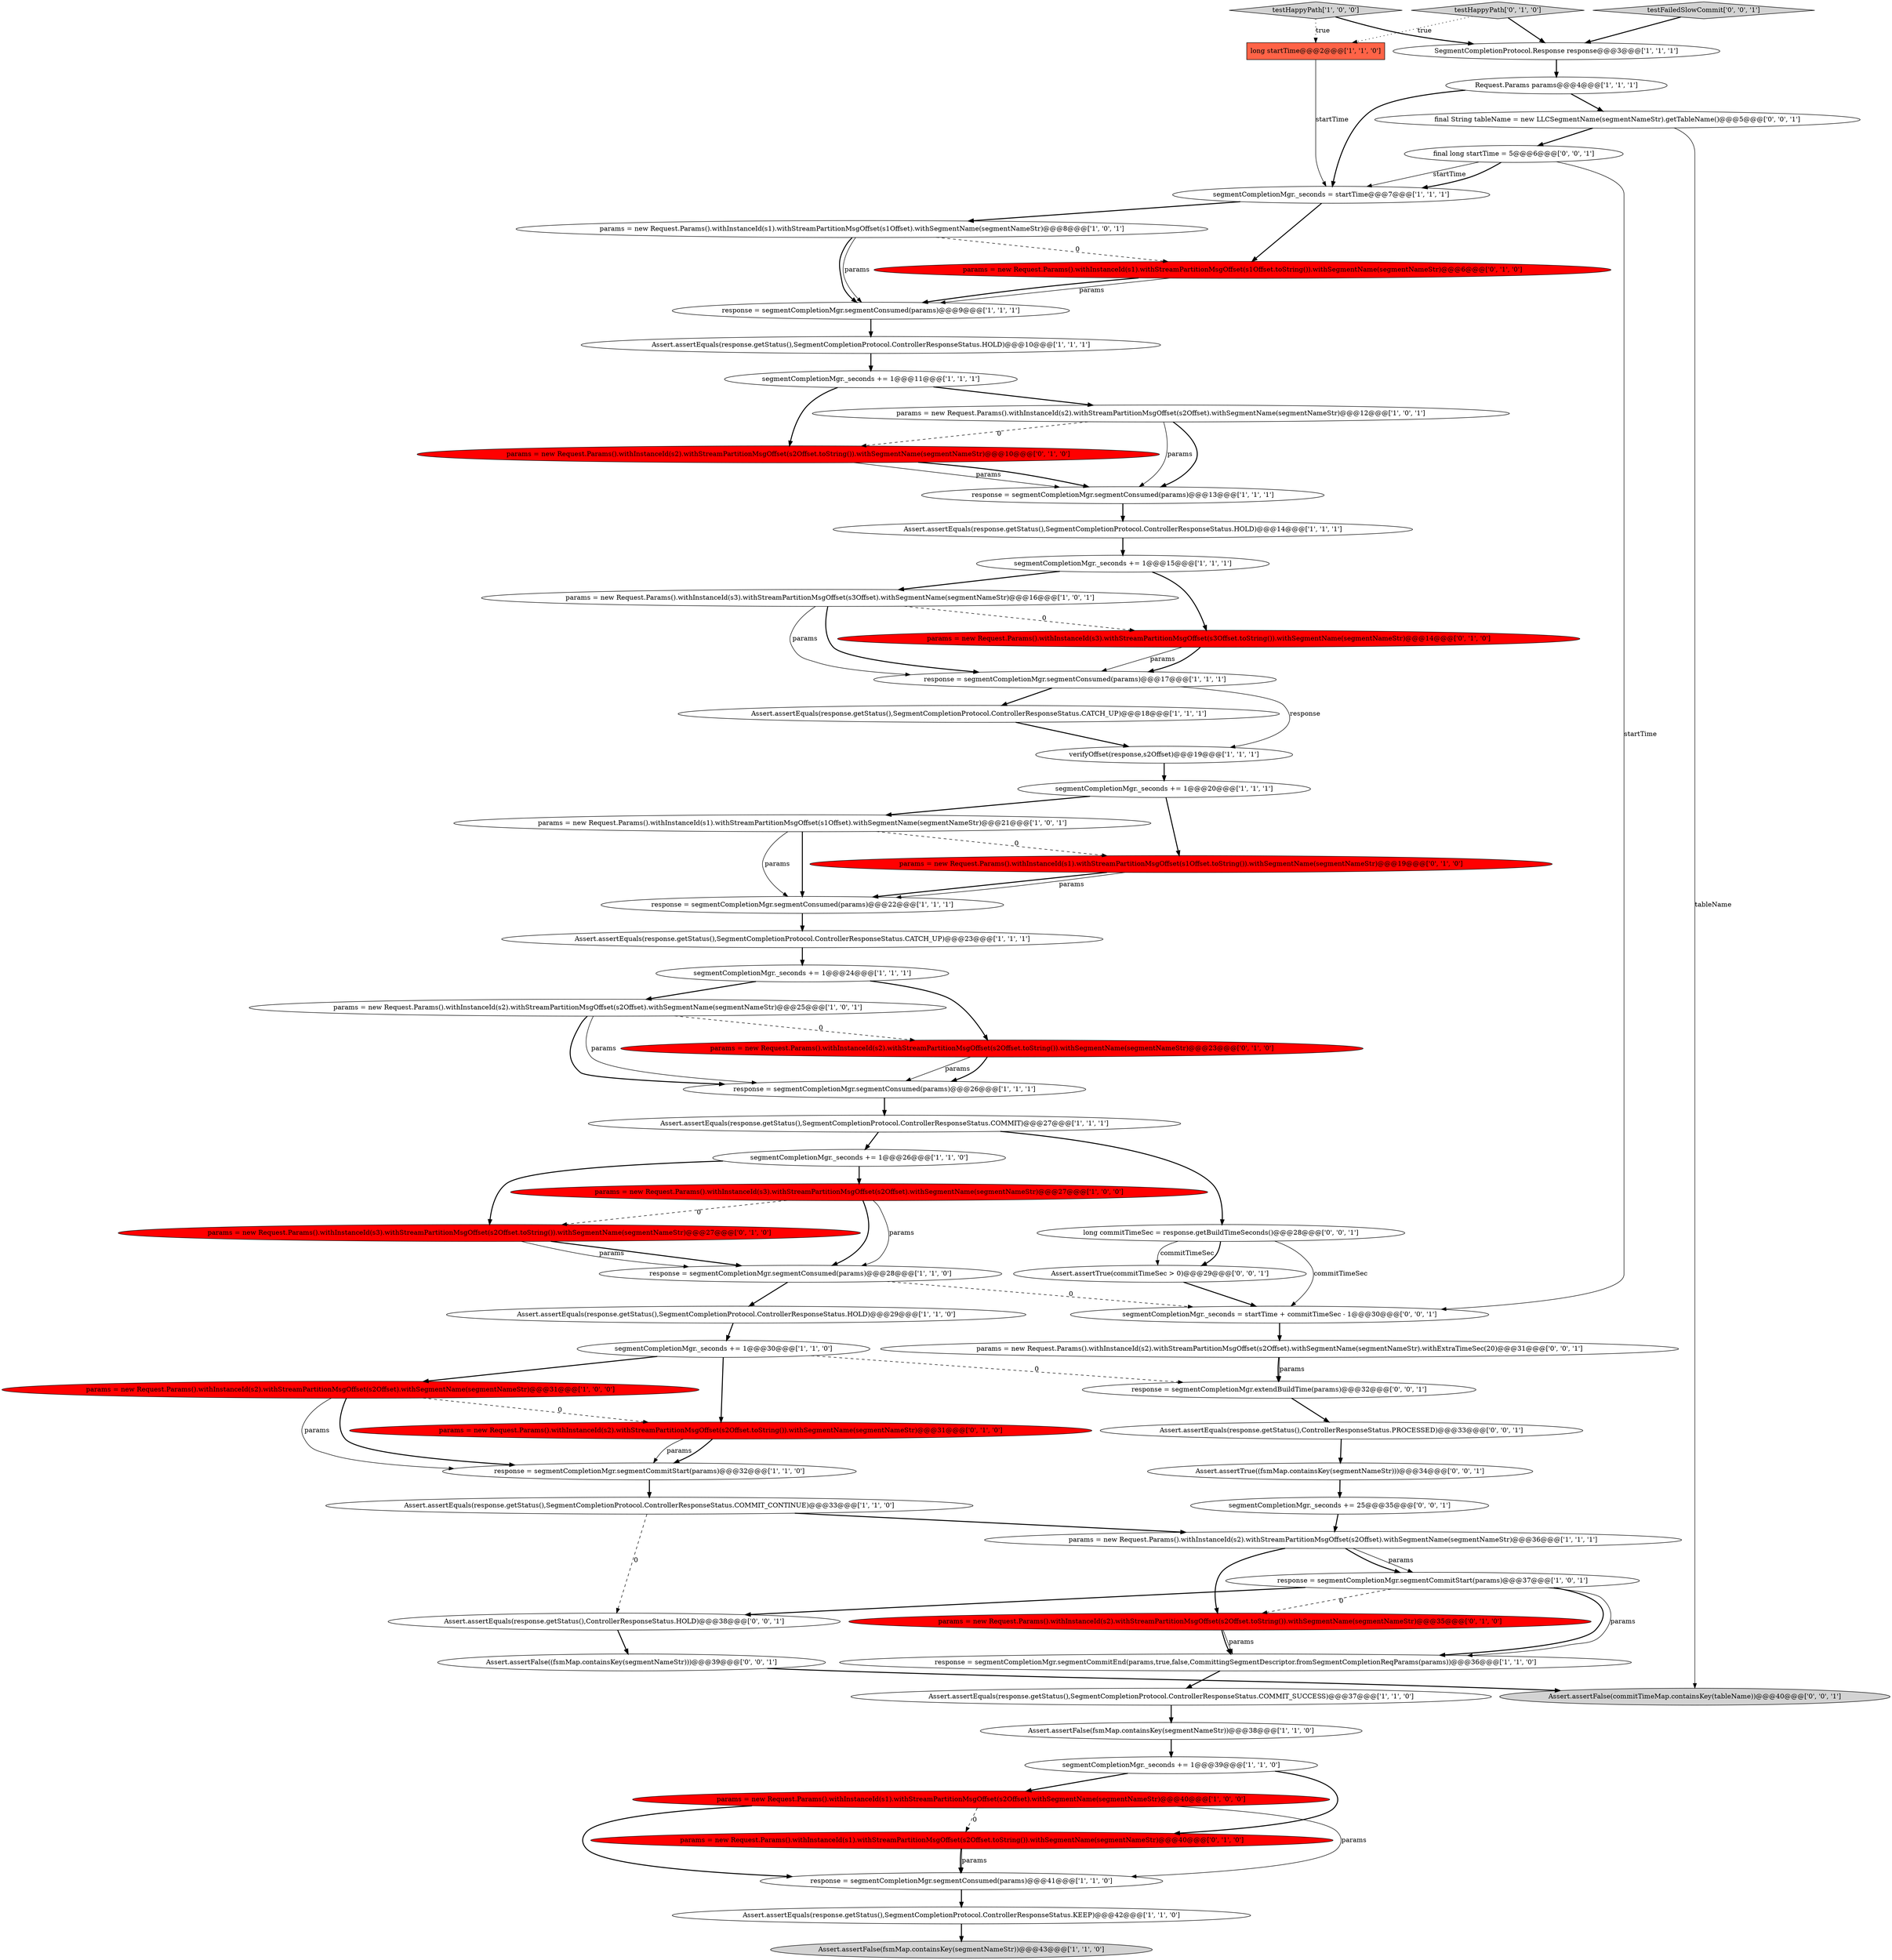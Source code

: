 digraph {
33 [style = filled, label = "Assert.assertEquals(response.getStatus(),SegmentCompletionProtocol.ControllerResponseStatus.COMMIT_SUCCESS)@@@37@@@['1', '1', '0']", fillcolor = white, shape = ellipse image = "AAA0AAABBB1BBB"];
66 [style = filled, label = "response = segmentCompletionMgr.extendBuildTime(params)@@@32@@@['0', '0', '1']", fillcolor = white, shape = ellipse image = "AAA0AAABBB3BBB"];
50 [style = filled, label = "params = new Request.Params().withInstanceId(s1).withStreamPartitionMsgOffset(s1Offset.toString()).withSegmentName(segmentNameStr)@@@6@@@['0', '1', '0']", fillcolor = red, shape = ellipse image = "AAA1AAABBB2BBB"];
4 [style = filled, label = "response = segmentCompletionMgr.segmentConsumed(params)@@@41@@@['1', '1', '0']", fillcolor = white, shape = ellipse image = "AAA0AAABBB1BBB"];
53 [style = filled, label = "Assert.assertTrue(commitTimeSec > 0)@@@29@@@['0', '0', '1']", fillcolor = white, shape = ellipse image = "AAA0AAABBB3BBB"];
9 [style = filled, label = "Assert.assertFalse(fsmMap.containsKey(segmentNameStr))@@@43@@@['1', '1', '0']", fillcolor = lightgray, shape = ellipse image = "AAA0AAABBB1BBB"];
55 [style = filled, label = "Assert.assertEquals(response.getStatus(),ControllerResponseStatus.HOLD)@@@38@@@['0', '0', '1']", fillcolor = white, shape = ellipse image = "AAA0AAABBB3BBB"];
39 [style = filled, label = "response = segmentCompletionMgr.segmentConsumed(params)@@@26@@@['1', '1', '1']", fillcolor = white, shape = ellipse image = "AAA0AAABBB1BBB"];
6 [style = filled, label = "response = segmentCompletionMgr.segmentConsumed(params)@@@9@@@['1', '1', '1']", fillcolor = white, shape = ellipse image = "AAA0AAABBB1BBB"];
30 [style = filled, label = "response = segmentCompletionMgr.segmentConsumed(params)@@@22@@@['1', '1', '1']", fillcolor = white, shape = ellipse image = "AAA0AAABBB1BBB"];
31 [style = filled, label = "response = segmentCompletionMgr.segmentCommitEnd(params,true,false,CommittingSegmentDescriptor.fromSegmentCompletionReqParams(params))@@@36@@@['1', '1', '0']", fillcolor = white, shape = ellipse image = "AAA0AAABBB1BBB"];
8 [style = filled, label = "verifyOffset(response,s2Offset)@@@19@@@['1', '1', '1']", fillcolor = white, shape = ellipse image = "AAA0AAABBB1BBB"];
60 [style = filled, label = "Assert.assertFalse((fsmMap.containsKey(segmentNameStr)))@@@39@@@['0', '0', '1']", fillcolor = white, shape = ellipse image = "AAA0AAABBB3BBB"];
7 [style = filled, label = "params = new Request.Params().withInstanceId(s3).withStreamPartitionMsgOffset(s2Offset).withSegmentName(segmentNameStr)@@@27@@@['1', '0', '0']", fillcolor = red, shape = ellipse image = "AAA1AAABBB1BBB"];
12 [style = filled, label = "Assert.assertEquals(response.getStatus(),SegmentCompletionProtocol.ControllerResponseStatus.CATCH_UP)@@@23@@@['1', '1', '1']", fillcolor = white, shape = ellipse image = "AAA0AAABBB1BBB"];
28 [style = filled, label = "params = new Request.Params().withInstanceId(s2).withStreamPartitionMsgOffset(s2Offset).withSegmentName(segmentNameStr)@@@25@@@['1', '0', '1']", fillcolor = white, shape = ellipse image = "AAA0AAABBB1BBB"];
14 [style = filled, label = "long startTime@@@2@@@['1', '1', '0']", fillcolor = tomato, shape = box image = "AAA0AAABBB1BBB"];
2 [style = filled, label = "Assert.assertEquals(response.getStatus(),SegmentCompletionProtocol.ControllerResponseStatus.CATCH_UP)@@@18@@@['1', '1', '1']", fillcolor = white, shape = ellipse image = "AAA0AAABBB1BBB"];
22 [style = filled, label = "testHappyPath['1', '0', '0']", fillcolor = lightgray, shape = diamond image = "AAA0AAABBB1BBB"];
26 [style = filled, label = "params = new Request.Params().withInstanceId(s1).withStreamPartitionMsgOffset(s1Offset).withSegmentName(segmentNameStr)@@@8@@@['1', '0', '1']", fillcolor = white, shape = ellipse image = "AAA0AAABBB1BBB"];
27 [style = filled, label = "response = segmentCompletionMgr.segmentConsumed(params)@@@13@@@['1', '1', '1']", fillcolor = white, shape = ellipse image = "AAA0AAABBB1BBB"];
17 [style = filled, label = "segmentCompletionMgr._seconds += 1@@@11@@@['1', '1', '1']", fillcolor = white, shape = ellipse image = "AAA0AAABBB1BBB"];
13 [style = filled, label = "params = new Request.Params().withInstanceId(s2).withStreamPartitionMsgOffset(s2Offset).withSegmentName(segmentNameStr)@@@31@@@['1', '0', '0']", fillcolor = red, shape = ellipse image = "AAA1AAABBB1BBB"];
15 [style = filled, label = "segmentCompletionMgr._seconds += 1@@@15@@@['1', '1', '1']", fillcolor = white, shape = ellipse image = "AAA0AAABBB1BBB"];
46 [style = filled, label = "params = new Request.Params().withInstanceId(s2).withStreamPartitionMsgOffset(s2Offset.toString()).withSegmentName(segmentNameStr)@@@35@@@['0', '1', '0']", fillcolor = red, shape = ellipse image = "AAA1AAABBB2BBB"];
16 [style = filled, label = "params = new Request.Params().withInstanceId(s2).withStreamPartitionMsgOffset(s2Offset).withSegmentName(segmentNameStr)@@@36@@@['1', '1', '1']", fillcolor = white, shape = ellipse image = "AAA0AAABBB1BBB"];
61 [style = filled, label = "long commitTimeSec = response.getBuildTimeSeconds()@@@28@@@['0', '0', '1']", fillcolor = white, shape = ellipse image = "AAA0AAABBB3BBB"];
25 [style = filled, label = "segmentCompletionMgr._seconds += 1@@@30@@@['1', '1', '0']", fillcolor = white, shape = ellipse image = "AAA0AAABBB1BBB"];
29 [style = filled, label = "params = new Request.Params().withInstanceId(s3).withStreamPartitionMsgOffset(s3Offset).withSegmentName(segmentNameStr)@@@16@@@['1', '0', '1']", fillcolor = white, shape = ellipse image = "AAA0AAABBB1BBB"];
0 [style = filled, label = "Assert.assertEquals(response.getStatus(),SegmentCompletionProtocol.ControllerResponseStatus.HOLD)@@@29@@@['1', '1', '0']", fillcolor = white, shape = ellipse image = "AAA0AAABBB1BBB"];
1 [style = filled, label = "Assert.assertEquals(response.getStatus(),SegmentCompletionProtocol.ControllerResponseStatus.HOLD)@@@10@@@['1', '1', '1']", fillcolor = white, shape = ellipse image = "AAA0AAABBB1BBB"];
43 [style = filled, label = "testHappyPath['0', '1', '0']", fillcolor = lightgray, shape = diamond image = "AAA0AAABBB2BBB"];
44 [style = filled, label = "params = new Request.Params().withInstanceId(s2).withStreamPartitionMsgOffset(s2Offset.toString()).withSegmentName(segmentNameStr)@@@10@@@['0', '1', '0']", fillcolor = red, shape = ellipse image = "AAA1AAABBB2BBB"];
57 [style = filled, label = "segmentCompletionMgr._seconds = startTime + commitTimeSec - 1@@@30@@@['0', '0', '1']", fillcolor = white, shape = ellipse image = "AAA0AAABBB3BBB"];
51 [style = filled, label = "params = new Request.Params().withInstanceId(s1).withStreamPartitionMsgOffset(s2Offset.toString()).withSegmentName(segmentNameStr)@@@40@@@['0', '1', '0']", fillcolor = red, shape = ellipse image = "AAA1AAABBB2BBB"];
62 [style = filled, label = "Assert.assertTrue((fsmMap.containsKey(segmentNameStr)))@@@34@@@['0', '0', '1']", fillcolor = white, shape = ellipse image = "AAA0AAABBB3BBB"];
3 [style = filled, label = "segmentCompletionMgr._seconds += 1@@@24@@@['1', '1', '1']", fillcolor = white, shape = ellipse image = "AAA0AAABBB1BBB"];
47 [style = filled, label = "params = new Request.Params().withInstanceId(s2).withStreamPartitionMsgOffset(s2Offset.toString()).withSegmentName(segmentNameStr)@@@23@@@['0', '1', '0']", fillcolor = red, shape = ellipse image = "AAA1AAABBB2BBB"];
36 [style = filled, label = "response = segmentCompletionMgr.segmentConsumed(params)@@@28@@@['1', '1', '0']", fillcolor = white, shape = ellipse image = "AAA0AAABBB1BBB"];
63 [style = filled, label = "final long startTime = 5@@@6@@@['0', '0', '1']", fillcolor = white, shape = ellipse image = "AAA0AAABBB3BBB"];
20 [style = filled, label = "params = new Request.Params().withInstanceId(s1).withStreamPartitionMsgOffset(s2Offset).withSegmentName(segmentNameStr)@@@40@@@['1', '0', '0']", fillcolor = red, shape = ellipse image = "AAA1AAABBB1BBB"];
38 [style = filled, label = "Assert.assertEquals(response.getStatus(),SegmentCompletionProtocol.ControllerResponseStatus.HOLD)@@@14@@@['1', '1', '1']", fillcolor = white, shape = ellipse image = "AAA0AAABBB1BBB"];
54 [style = filled, label = "Assert.assertEquals(response.getStatus(),ControllerResponseStatus.PROCESSED)@@@33@@@['0', '0', '1']", fillcolor = white, shape = ellipse image = "AAA0AAABBB3BBB"];
35 [style = filled, label = "params = new Request.Params().withInstanceId(s2).withStreamPartitionMsgOffset(s2Offset).withSegmentName(segmentNameStr)@@@12@@@['1', '0', '1']", fillcolor = white, shape = ellipse image = "AAA0AAABBB1BBB"];
42 [style = filled, label = "params = new Request.Params().withInstanceId(s1).withStreamPartitionMsgOffset(s1Offset).withSegmentName(segmentNameStr)@@@21@@@['1', '0', '1']", fillcolor = white, shape = ellipse image = "AAA0AAABBB1BBB"];
37 [style = filled, label = "response = segmentCompletionMgr.segmentConsumed(params)@@@17@@@['1', '1', '1']", fillcolor = white, shape = ellipse image = "AAA0AAABBB1BBB"];
41 [style = filled, label = "Request.Params params@@@4@@@['1', '1', '1']", fillcolor = white, shape = ellipse image = "AAA0AAABBB1BBB"];
21 [style = filled, label = "response = segmentCompletionMgr.segmentCommitStart(params)@@@32@@@['1', '1', '0']", fillcolor = white, shape = ellipse image = "AAA0AAABBB1BBB"];
59 [style = filled, label = "Assert.assertFalse(commitTimeMap.containsKey(tableName))@@@40@@@['0', '0', '1']", fillcolor = lightgray, shape = ellipse image = "AAA0AAABBB3BBB"];
40 [style = filled, label = "Assert.assertEquals(response.getStatus(),SegmentCompletionProtocol.ControllerResponseStatus.COMMIT_CONTINUE)@@@33@@@['1', '1', '0']", fillcolor = white, shape = ellipse image = "AAA0AAABBB1BBB"];
56 [style = filled, label = "segmentCompletionMgr._seconds += 25@@@35@@@['0', '0', '1']", fillcolor = white, shape = ellipse image = "AAA0AAABBB3BBB"];
32 [style = filled, label = "SegmentCompletionProtocol.Response response@@@3@@@['1', '1', '1']", fillcolor = white, shape = ellipse image = "AAA0AAABBB1BBB"];
48 [style = filled, label = "params = new Request.Params().withInstanceId(s3).withStreamPartitionMsgOffset(s3Offset.toString()).withSegmentName(segmentNameStr)@@@14@@@['0', '1', '0']", fillcolor = red, shape = ellipse image = "AAA1AAABBB2BBB"];
49 [style = filled, label = "params = new Request.Params().withInstanceId(s2).withStreamPartitionMsgOffset(s2Offset.toString()).withSegmentName(segmentNameStr)@@@31@@@['0', '1', '0']", fillcolor = red, shape = ellipse image = "AAA1AAABBB2BBB"];
24 [style = filled, label = "Assert.assertEquals(response.getStatus(),SegmentCompletionProtocol.ControllerResponseStatus.COMMIT)@@@27@@@['1', '1', '1']", fillcolor = white, shape = ellipse image = "AAA0AAABBB1BBB"];
58 [style = filled, label = "final String tableName = new LLCSegmentName(segmentNameStr).getTableName()@@@5@@@['0', '0', '1']", fillcolor = white, shape = ellipse image = "AAA0AAABBB3BBB"];
11 [style = filled, label = "Assert.assertFalse(fsmMap.containsKey(segmentNameStr))@@@38@@@['1', '1', '0']", fillcolor = white, shape = ellipse image = "AAA0AAABBB1BBB"];
5 [style = filled, label = "segmentCompletionMgr._seconds += 1@@@20@@@['1', '1', '1']", fillcolor = white, shape = ellipse image = "AAA0AAABBB1BBB"];
65 [style = filled, label = "testFailedSlowCommit['0', '0', '1']", fillcolor = lightgray, shape = diamond image = "AAA0AAABBB3BBB"];
23 [style = filled, label = "Assert.assertEquals(response.getStatus(),SegmentCompletionProtocol.ControllerResponseStatus.KEEP)@@@42@@@['1', '1', '0']", fillcolor = white, shape = ellipse image = "AAA0AAABBB1BBB"];
19 [style = filled, label = "segmentCompletionMgr._seconds = startTime@@@7@@@['1', '1', '1']", fillcolor = white, shape = ellipse image = "AAA0AAABBB1BBB"];
52 [style = filled, label = "params = new Request.Params().withInstanceId(s1).withStreamPartitionMsgOffset(s1Offset.toString()).withSegmentName(segmentNameStr)@@@19@@@['0', '1', '0']", fillcolor = red, shape = ellipse image = "AAA1AAABBB2BBB"];
18 [style = filled, label = "segmentCompletionMgr._seconds += 1@@@39@@@['1', '1', '0']", fillcolor = white, shape = ellipse image = "AAA0AAABBB1BBB"];
10 [style = filled, label = "segmentCompletionMgr._seconds += 1@@@26@@@['1', '1', '0']", fillcolor = white, shape = ellipse image = "AAA0AAABBB1BBB"];
45 [style = filled, label = "params = new Request.Params().withInstanceId(s3).withStreamPartitionMsgOffset(s2Offset.toString()).withSegmentName(segmentNameStr)@@@27@@@['0', '1', '0']", fillcolor = red, shape = ellipse image = "AAA1AAABBB2BBB"];
34 [style = filled, label = "response = segmentCompletionMgr.segmentCommitStart(params)@@@37@@@['1', '0', '1']", fillcolor = white, shape = ellipse image = "AAA0AAABBB1BBB"];
64 [style = filled, label = "params = new Request.Params().withInstanceId(s2).withStreamPartitionMsgOffset(s2Offset).withSegmentName(segmentNameStr).withExtraTimeSec(20)@@@31@@@['0', '0', '1']", fillcolor = white, shape = ellipse image = "AAA0AAABBB3BBB"];
25->49 [style = bold, label=""];
27->38 [style = bold, label=""];
48->37 [style = solid, label="params"];
41->19 [style = bold, label=""];
42->30 [style = solid, label="params"];
39->24 [style = bold, label=""];
46->31 [style = bold, label=""];
16->34 [style = solid, label="params"];
38->15 [style = bold, label=""];
22->14 [style = dotted, label="true"];
26->50 [style = dashed, label="0"];
49->21 [style = solid, label="params"];
33->11 [style = bold, label=""];
36->0 [style = bold, label=""];
14->19 [style = solid, label="startTime"];
40->16 [style = bold, label=""];
0->25 [style = bold, label=""];
43->14 [style = dotted, label="true"];
25->66 [style = dashed, label="0"];
17->44 [style = bold, label=""];
41->58 [style = bold, label=""];
40->55 [style = dashed, label="0"];
61->57 [style = solid, label="commitTimeSec"];
44->27 [style = solid, label="params"];
62->56 [style = bold, label=""];
17->35 [style = bold, label=""];
24->10 [style = bold, label=""];
55->60 [style = bold, label=""];
48->37 [style = bold, label=""];
47->39 [style = solid, label="params"];
7->36 [style = solid, label="params"];
28->47 [style = dashed, label="0"];
36->57 [style = dashed, label="0"];
43->32 [style = bold, label=""];
16->34 [style = bold, label=""];
54->62 [style = bold, label=""];
34->31 [style = bold, label=""];
26->6 [style = solid, label="params"];
22->32 [style = bold, label=""];
47->39 [style = bold, label=""];
29->37 [style = solid, label="params"];
13->21 [style = solid, label="params"];
26->6 [style = bold, label=""];
10->7 [style = bold, label=""];
11->18 [style = bold, label=""];
1->17 [style = bold, label=""];
66->54 [style = bold, label=""];
58->63 [style = bold, label=""];
18->20 [style = bold, label=""];
19->26 [style = bold, label=""];
31->33 [style = bold, label=""];
10->45 [style = bold, label=""];
64->66 [style = bold, label=""];
18->51 [style = bold, label=""];
5->52 [style = bold, label=""];
13->49 [style = dashed, label="0"];
56->16 [style = bold, label=""];
61->53 [style = solid, label="commitTimeSec"];
15->29 [style = bold, label=""];
4->23 [style = bold, label=""];
24->61 [style = bold, label=""];
51->4 [style = bold, label=""];
28->39 [style = bold, label=""];
45->36 [style = bold, label=""];
3->47 [style = bold, label=""];
34->55 [style = bold, label=""];
19->50 [style = bold, label=""];
29->37 [style = bold, label=""];
28->39 [style = solid, label="params"];
45->36 [style = solid, label="params"];
29->48 [style = dashed, label="0"];
37->8 [style = solid, label="response"];
6->1 [style = bold, label=""];
3->28 [style = bold, label=""];
30->12 [style = bold, label=""];
35->27 [style = solid, label="params"];
7->45 [style = dashed, label="0"];
34->46 [style = dashed, label="0"];
64->66 [style = solid, label="params"];
34->31 [style = solid, label="params"];
15->48 [style = bold, label=""];
63->19 [style = solid, label="startTime"];
63->57 [style = solid, label="startTime"];
32->41 [style = bold, label=""];
37->2 [style = bold, label=""];
12->3 [style = bold, label=""];
7->36 [style = bold, label=""];
46->31 [style = solid, label="params"];
16->46 [style = bold, label=""];
35->27 [style = bold, label=""];
50->6 [style = bold, label=""];
57->64 [style = bold, label=""];
50->6 [style = solid, label="params"];
25->13 [style = bold, label=""];
20->51 [style = dashed, label="0"];
53->57 [style = bold, label=""];
51->4 [style = solid, label="params"];
60->59 [style = bold, label=""];
63->19 [style = bold, label=""];
49->21 [style = bold, label=""];
20->4 [style = bold, label=""];
35->44 [style = dashed, label="0"];
58->59 [style = solid, label="tableName"];
20->4 [style = solid, label="params"];
61->53 [style = bold, label=""];
8->5 [style = bold, label=""];
42->30 [style = bold, label=""];
21->40 [style = bold, label=""];
5->42 [style = bold, label=""];
44->27 [style = bold, label=""];
42->52 [style = dashed, label="0"];
13->21 [style = bold, label=""];
23->9 [style = bold, label=""];
52->30 [style = bold, label=""];
2->8 [style = bold, label=""];
65->32 [style = bold, label=""];
52->30 [style = solid, label="params"];
}
